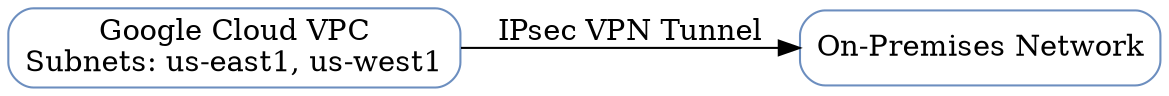 
digraph G {
    rankdir=LR;
    node [shape=box, style=rounded, fillcolor="#dae8fc", color="#6c8ebf"];

    VPC [label="Google Cloud VPC\nSubnets: us-east1, us-west1"];
    OnPrem [label="On-Premises Network"];

    VPC -> OnPrem [label="IPsec VPN Tunnel", color="#333", fontcolor="#333"];
}
